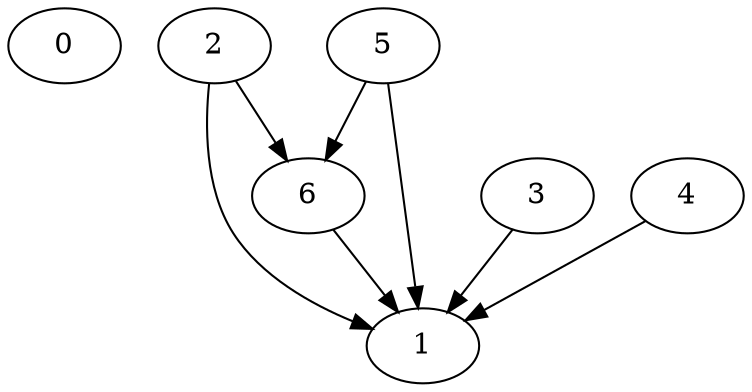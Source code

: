 strict digraph "dependency_graph.dot" {
// Node definitions.
0;
1;
2;
3;
4;
5;
6;

// Edge definitions.
2 -> 1;
2 -> 6;
3 -> 1;
4 -> 1;
5 -> 1;
5 -> 6;
6 -> 1;
}
